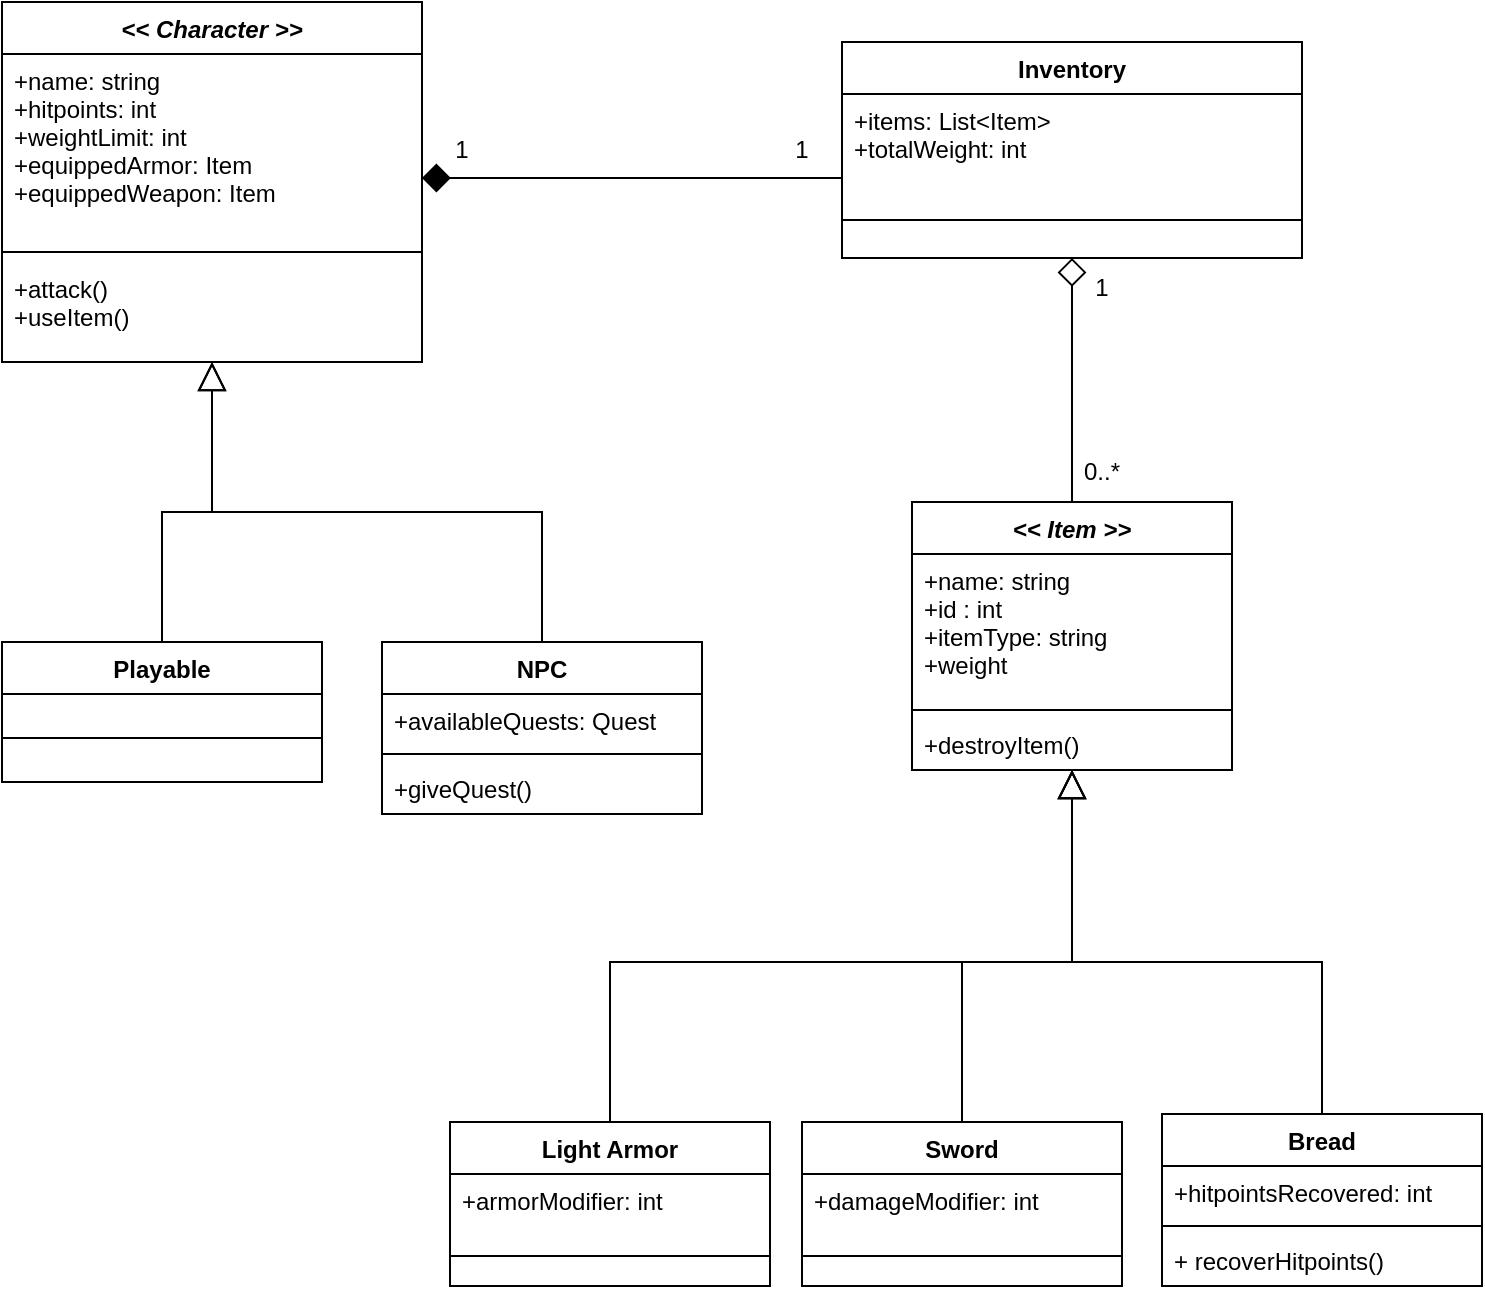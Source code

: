 <mxfile version="17.2.1" type="device"><diagram id="C5RBs43oDa-KdzZeNtuy" name="Page-1"><mxGraphModel dx="1422" dy="794" grid="1" gridSize="10" guides="1" tooltips="1" connect="1" arrows="1" fold="1" page="1" pageScale="1" pageWidth="827" pageHeight="1169" math="0" shadow="0"><root><mxCell id="WIyWlLk6GJQsqaUBKTNV-0"/><mxCell id="WIyWlLk6GJQsqaUBKTNV-1" parent="WIyWlLk6GJQsqaUBKTNV-0"/><mxCell id="SnDmWdBFV7qE9843-qfr-0" value="&lt;&lt; Character &gt;&gt;" style="swimlane;fontStyle=3;align=center;verticalAlign=top;childLayout=stackLayout;horizontal=1;startSize=26;horizontalStack=0;resizeParent=1;resizeParentMax=0;resizeLast=0;collapsible=1;marginBottom=0;" vertex="1" parent="WIyWlLk6GJQsqaUBKTNV-1"><mxGeometry x="30" y="30" width="210" height="180" as="geometry"><mxRectangle x="310" y="40" width="100" height="26" as="alternateBounds"/></mxGeometry></mxCell><mxCell id="SnDmWdBFV7qE9843-qfr-1" value="+name: string&#10;+hitpoints: int&#10;+weightLimit: int&#10;+equippedArmor: Item&#10;+equippedWeapon: Item" style="text;strokeColor=none;fillColor=none;align=left;verticalAlign=top;spacingLeft=4;spacingRight=4;overflow=hidden;rotatable=0;points=[[0,0.5],[1,0.5]];portConstraint=eastwest;" vertex="1" parent="SnDmWdBFV7qE9843-qfr-0"><mxGeometry y="26" width="210" height="94" as="geometry"/></mxCell><mxCell id="SnDmWdBFV7qE9843-qfr-2" value="" style="line;strokeWidth=1;fillColor=none;align=left;verticalAlign=middle;spacingTop=-1;spacingLeft=3;spacingRight=3;rotatable=0;labelPosition=right;points=[];portConstraint=eastwest;" vertex="1" parent="SnDmWdBFV7qE9843-qfr-0"><mxGeometry y="120" width="210" height="10" as="geometry"/></mxCell><mxCell id="SnDmWdBFV7qE9843-qfr-3" value="+attack()&#10;+useItem()" style="text;strokeColor=none;fillColor=none;align=left;verticalAlign=top;spacingLeft=4;spacingRight=4;overflow=hidden;rotatable=0;points=[[0,0.5],[1,0.5]];portConstraint=eastwest;" vertex="1" parent="SnDmWdBFV7qE9843-qfr-0"><mxGeometry y="130" width="210" height="50" as="geometry"/></mxCell><mxCell id="SnDmWdBFV7qE9843-qfr-51" style="edgeStyle=orthogonalEdgeStyle;rounded=0;orthogonalLoop=1;jettySize=auto;html=1;exitX=0.5;exitY=0;exitDx=0;exitDy=0;endArrow=block;endFill=0;endSize=12;strokeWidth=1;" edge="1" parent="WIyWlLk6GJQsqaUBKTNV-1" source="SnDmWdBFV7qE9843-qfr-6" target="SnDmWdBFV7qE9843-qfr-0"><mxGeometry relative="1" as="geometry"/></mxCell><mxCell id="SnDmWdBFV7qE9843-qfr-6" value="Playable" style="swimlane;fontStyle=1;align=center;verticalAlign=top;childLayout=stackLayout;horizontal=1;startSize=26;horizontalStack=0;resizeParent=1;resizeParentMax=0;resizeLast=0;collapsible=1;marginBottom=0;" vertex="1" parent="WIyWlLk6GJQsqaUBKTNV-1"><mxGeometry x="30" y="350" width="160" height="70" as="geometry"/></mxCell><mxCell id="SnDmWdBFV7qE9843-qfr-8" value="" style="line;strokeWidth=1;fillColor=none;align=left;verticalAlign=middle;spacingTop=-1;spacingLeft=3;spacingRight=3;rotatable=0;labelPosition=right;points=[];portConstraint=eastwest;" vertex="1" parent="SnDmWdBFV7qE9843-qfr-6"><mxGeometry y="26" width="160" height="44" as="geometry"/></mxCell><mxCell id="SnDmWdBFV7qE9843-qfr-28" style="edgeStyle=orthogonalEdgeStyle;rounded=0;orthogonalLoop=1;jettySize=auto;html=1;exitX=0.5;exitY=0;exitDx=0;exitDy=0;endArrow=block;endFill=0;strokeWidth=1;endSize=12;enumerate=0;" edge="1" parent="WIyWlLk6GJQsqaUBKTNV-1" source="SnDmWdBFV7qE9843-qfr-10" target="SnDmWdBFV7qE9843-qfr-0"><mxGeometry relative="1" as="geometry"><mxPoint x="160" y="230" as="targetPoint"/></mxGeometry></mxCell><mxCell id="SnDmWdBFV7qE9843-qfr-10" value="NPC" style="swimlane;fontStyle=1;align=center;verticalAlign=top;childLayout=stackLayout;horizontal=1;startSize=26;horizontalStack=0;resizeParent=1;resizeParentMax=0;resizeLast=0;collapsible=1;marginBottom=0;" vertex="1" parent="WIyWlLk6GJQsqaUBKTNV-1"><mxGeometry x="220" y="350" width="160" height="86" as="geometry"/></mxCell><mxCell id="SnDmWdBFV7qE9843-qfr-11" value="+availableQuests: Quest" style="text;strokeColor=none;fillColor=none;align=left;verticalAlign=top;spacingLeft=4;spacingRight=4;overflow=hidden;rotatable=0;points=[[0,0.5],[1,0.5]];portConstraint=eastwest;" vertex="1" parent="SnDmWdBFV7qE9843-qfr-10"><mxGeometry y="26" width="160" height="26" as="geometry"/></mxCell><mxCell id="SnDmWdBFV7qE9843-qfr-12" value="" style="line;strokeWidth=1;fillColor=none;align=left;verticalAlign=middle;spacingTop=-1;spacingLeft=3;spacingRight=3;rotatable=0;labelPosition=right;points=[];portConstraint=eastwest;" vertex="1" parent="SnDmWdBFV7qE9843-qfr-10"><mxGeometry y="52" width="160" height="8" as="geometry"/></mxCell><mxCell id="SnDmWdBFV7qE9843-qfr-13" value="+giveQuest()" style="text;strokeColor=none;fillColor=none;align=left;verticalAlign=top;spacingLeft=4;spacingRight=4;overflow=hidden;rotatable=0;points=[[0,0.5],[1,0.5]];portConstraint=eastwest;" vertex="1" parent="SnDmWdBFV7qE9843-qfr-10"><mxGeometry y="60" width="160" height="26" as="geometry"/></mxCell><mxCell id="SnDmWdBFV7qE9843-qfr-14" value="Inventory" style="swimlane;fontStyle=1;align=center;verticalAlign=top;childLayout=stackLayout;horizontal=1;startSize=26;horizontalStack=0;resizeParent=1;resizeParentMax=0;resizeLast=0;collapsible=1;marginBottom=0;" vertex="1" parent="WIyWlLk6GJQsqaUBKTNV-1"><mxGeometry x="450" y="50" width="230" height="108" as="geometry"/></mxCell><mxCell id="SnDmWdBFV7qE9843-qfr-15" value="+items: List&lt;Item&gt;&#10;+totalWeight: int" style="text;strokeColor=none;fillColor=none;align=left;verticalAlign=top;spacingLeft=4;spacingRight=4;overflow=hidden;rotatable=0;points=[[0,0.5],[1,0.5]];portConstraint=eastwest;" vertex="1" parent="SnDmWdBFV7qE9843-qfr-14"><mxGeometry y="26" width="230" height="44" as="geometry"/></mxCell><mxCell id="SnDmWdBFV7qE9843-qfr-16" value="" style="line;strokeWidth=1;fillColor=none;align=left;verticalAlign=middle;spacingTop=-1;spacingLeft=3;spacingRight=3;rotatable=0;labelPosition=right;points=[];portConstraint=eastwest;" vertex="1" parent="SnDmWdBFV7qE9843-qfr-14"><mxGeometry y="70" width="230" height="38" as="geometry"/></mxCell><mxCell id="SnDmWdBFV7qE9843-qfr-30" style="edgeStyle=orthogonalEdgeStyle;rounded=0;orthogonalLoop=1;jettySize=auto;html=1;exitX=0.5;exitY=0;exitDx=0;exitDy=0;endArrow=diamond;endFill=0;strokeWidth=1;endSize=12;" edge="1" parent="WIyWlLk6GJQsqaUBKTNV-1" source="SnDmWdBFV7qE9843-qfr-18" target="SnDmWdBFV7qE9843-qfr-14"><mxGeometry relative="1" as="geometry"/></mxCell><mxCell id="SnDmWdBFV7qE9843-qfr-18" value="&lt;&lt; Item &gt;&gt;" style="swimlane;fontStyle=3;align=center;verticalAlign=top;childLayout=stackLayout;horizontal=1;startSize=26;horizontalStack=0;resizeParent=1;resizeParentMax=0;resizeLast=0;collapsible=1;marginBottom=0;" vertex="1" parent="WIyWlLk6GJQsqaUBKTNV-1"><mxGeometry x="485" y="280" width="160" height="134" as="geometry"/></mxCell><mxCell id="SnDmWdBFV7qE9843-qfr-19" value="+name: string&#10;+id : int&#10;+itemType: string&#10;+weight" style="text;strokeColor=none;fillColor=none;align=left;verticalAlign=top;spacingLeft=4;spacingRight=4;overflow=hidden;rotatable=0;points=[[0,0.5],[1,0.5]];portConstraint=eastwest;" vertex="1" parent="SnDmWdBFV7qE9843-qfr-18"><mxGeometry y="26" width="160" height="74" as="geometry"/></mxCell><mxCell id="SnDmWdBFV7qE9843-qfr-20" value="" style="line;strokeWidth=1;fillColor=none;align=left;verticalAlign=middle;spacingTop=-1;spacingLeft=3;spacingRight=3;rotatable=0;labelPosition=right;points=[];portConstraint=eastwest;" vertex="1" parent="SnDmWdBFV7qE9843-qfr-18"><mxGeometry y="100" width="160" height="8" as="geometry"/></mxCell><mxCell id="SnDmWdBFV7qE9843-qfr-21" value="+destroyItem()" style="text;strokeColor=none;fillColor=none;align=left;verticalAlign=top;spacingLeft=4;spacingRight=4;overflow=hidden;rotatable=0;points=[[0,0.5],[1,0.5]];portConstraint=eastwest;" vertex="1" parent="SnDmWdBFV7qE9843-qfr-18"><mxGeometry y="108" width="160" height="26" as="geometry"/></mxCell><mxCell id="SnDmWdBFV7qE9843-qfr-29" style="edgeStyle=orthogonalEdgeStyle;rounded=0;orthogonalLoop=1;jettySize=auto;html=1;exitX=0;exitY=0.5;exitDx=0;exitDy=0;endArrow=diamond;endFill=1;endSize=12;" edge="1" parent="WIyWlLk6GJQsqaUBKTNV-1" source="SnDmWdBFV7qE9843-qfr-15" target="SnDmWdBFV7qE9843-qfr-0"><mxGeometry relative="1" as="geometry"><Array as="points"><mxPoint x="300" y="118"/><mxPoint x="300" y="118"/></Array></mxGeometry></mxCell><mxCell id="SnDmWdBFV7qE9843-qfr-48" style="edgeStyle=orthogonalEdgeStyle;rounded=0;orthogonalLoop=1;jettySize=auto;html=1;exitX=0.5;exitY=0;exitDx=0;exitDy=0;endArrow=block;endFill=0;endSize=12;strokeWidth=1;" edge="1" parent="WIyWlLk6GJQsqaUBKTNV-1" source="SnDmWdBFV7qE9843-qfr-32" target="SnDmWdBFV7qE9843-qfr-18"><mxGeometry relative="1" as="geometry"><Array as="points"><mxPoint x="334" y="510"/><mxPoint x="565" y="510"/></Array></mxGeometry></mxCell><mxCell id="SnDmWdBFV7qE9843-qfr-32" value="Light Armor" style="swimlane;fontStyle=1;align=center;verticalAlign=top;childLayout=stackLayout;horizontal=1;startSize=26;horizontalStack=0;resizeParent=1;resizeParentMax=0;resizeLast=0;collapsible=1;marginBottom=0;" vertex="1" parent="WIyWlLk6GJQsqaUBKTNV-1"><mxGeometry x="254" y="590" width="160" height="82" as="geometry"/></mxCell><mxCell id="SnDmWdBFV7qE9843-qfr-33" value="+armorModifier: int" style="text;strokeColor=none;fillColor=none;align=left;verticalAlign=top;spacingLeft=4;spacingRight=4;overflow=hidden;rotatable=0;points=[[0,0.5],[1,0.5]];portConstraint=eastwest;" vertex="1" parent="SnDmWdBFV7qE9843-qfr-32"><mxGeometry y="26" width="160" height="26" as="geometry"/></mxCell><mxCell id="SnDmWdBFV7qE9843-qfr-34" value="" style="line;strokeWidth=1;fillColor=none;align=left;verticalAlign=middle;spacingTop=-1;spacingLeft=3;spacingRight=3;rotatable=0;labelPosition=right;points=[];portConstraint=eastwest;" vertex="1" parent="SnDmWdBFV7qE9843-qfr-32"><mxGeometry y="52" width="160" height="30" as="geometry"/></mxCell><mxCell id="SnDmWdBFV7qE9843-qfr-49" style="edgeStyle=orthogonalEdgeStyle;rounded=0;orthogonalLoop=1;jettySize=auto;html=1;exitX=0.5;exitY=0;exitDx=0;exitDy=0;endArrow=block;endFill=0;endSize=12;strokeWidth=1;" edge="1" parent="WIyWlLk6GJQsqaUBKTNV-1" source="SnDmWdBFV7qE9843-qfr-36" target="SnDmWdBFV7qE9843-qfr-18"><mxGeometry relative="1" as="geometry"><Array as="points"><mxPoint x="510" y="510"/><mxPoint x="565" y="510"/></Array></mxGeometry></mxCell><mxCell id="SnDmWdBFV7qE9843-qfr-36" value="Sword" style="swimlane;fontStyle=1;align=center;verticalAlign=top;childLayout=stackLayout;horizontal=1;startSize=26;horizontalStack=0;resizeParent=1;resizeParentMax=0;resizeLast=0;collapsible=1;marginBottom=0;" vertex="1" parent="WIyWlLk6GJQsqaUBKTNV-1"><mxGeometry x="430" y="590" width="160" height="82" as="geometry"/></mxCell><mxCell id="SnDmWdBFV7qE9843-qfr-37" value="+damageModifier: int" style="text;strokeColor=none;fillColor=none;align=left;verticalAlign=top;spacingLeft=4;spacingRight=4;overflow=hidden;rotatable=0;points=[[0,0.5],[1,0.5]];portConstraint=eastwest;" vertex="1" parent="SnDmWdBFV7qE9843-qfr-36"><mxGeometry y="26" width="160" height="26" as="geometry"/></mxCell><mxCell id="SnDmWdBFV7qE9843-qfr-38" value="" style="line;strokeWidth=1;fillColor=none;align=left;verticalAlign=middle;spacingTop=-1;spacingLeft=3;spacingRight=3;rotatable=0;labelPosition=right;points=[];portConstraint=eastwest;" vertex="1" parent="SnDmWdBFV7qE9843-qfr-36"><mxGeometry y="52" width="160" height="30" as="geometry"/></mxCell><mxCell id="SnDmWdBFV7qE9843-qfr-50" style="edgeStyle=orthogonalEdgeStyle;rounded=0;orthogonalLoop=1;jettySize=auto;html=1;exitX=0.5;exitY=0;exitDx=0;exitDy=0;endArrow=block;endFill=0;endSize=12;strokeWidth=1;" edge="1" parent="WIyWlLk6GJQsqaUBKTNV-1" source="SnDmWdBFV7qE9843-qfr-44" target="SnDmWdBFV7qE9843-qfr-18"><mxGeometry relative="1" as="geometry"><Array as="points"><mxPoint x="690" y="510"/><mxPoint x="565" y="510"/></Array></mxGeometry></mxCell><mxCell id="SnDmWdBFV7qE9843-qfr-44" value="Bread" style="swimlane;fontStyle=1;align=center;verticalAlign=top;childLayout=stackLayout;horizontal=1;startSize=26;horizontalStack=0;resizeParent=1;resizeParentMax=0;resizeLast=0;collapsible=1;marginBottom=0;" vertex="1" parent="WIyWlLk6GJQsqaUBKTNV-1"><mxGeometry x="610" y="586" width="160" height="86" as="geometry"/></mxCell><mxCell id="SnDmWdBFV7qE9843-qfr-45" value="+hitpointsRecovered: int" style="text;strokeColor=none;fillColor=none;align=left;verticalAlign=top;spacingLeft=4;spacingRight=4;overflow=hidden;rotatable=0;points=[[0,0.5],[1,0.5]];portConstraint=eastwest;" vertex="1" parent="SnDmWdBFV7qE9843-qfr-44"><mxGeometry y="26" width="160" height="26" as="geometry"/></mxCell><mxCell id="SnDmWdBFV7qE9843-qfr-46" value="" style="line;strokeWidth=1;fillColor=none;align=left;verticalAlign=middle;spacingTop=-1;spacingLeft=3;spacingRight=3;rotatable=0;labelPosition=right;points=[];portConstraint=eastwest;" vertex="1" parent="SnDmWdBFV7qE9843-qfr-44"><mxGeometry y="52" width="160" height="8" as="geometry"/></mxCell><mxCell id="SnDmWdBFV7qE9843-qfr-47" value="+ recoverHitpoints()" style="text;strokeColor=none;fillColor=none;align=left;verticalAlign=top;spacingLeft=4;spacingRight=4;overflow=hidden;rotatable=0;points=[[0,0.5],[1,0.5]];portConstraint=eastwest;" vertex="1" parent="SnDmWdBFV7qE9843-qfr-44"><mxGeometry y="60" width="160" height="26" as="geometry"/></mxCell><mxCell id="SnDmWdBFV7qE9843-qfr-52" value="1" style="text;html=1;strokeColor=none;fillColor=none;align=center;verticalAlign=middle;whiteSpace=wrap;rounded=0;" vertex="1" parent="WIyWlLk6GJQsqaUBKTNV-1"><mxGeometry x="400" y="89" width="60" height="30" as="geometry"/></mxCell><mxCell id="SnDmWdBFV7qE9843-qfr-53" value="1" style="text;html=1;strokeColor=none;fillColor=none;align=center;verticalAlign=middle;whiteSpace=wrap;rounded=0;" vertex="1" parent="WIyWlLk6GJQsqaUBKTNV-1"><mxGeometry x="230" y="89" width="60" height="30" as="geometry"/></mxCell><mxCell id="SnDmWdBFV7qE9843-qfr-54" value="0..*" style="text;html=1;strokeColor=none;fillColor=none;align=center;verticalAlign=middle;whiteSpace=wrap;rounded=0;" vertex="1" parent="WIyWlLk6GJQsqaUBKTNV-1"><mxGeometry x="550" y="250" width="60" height="30" as="geometry"/></mxCell><mxCell id="SnDmWdBFV7qE9843-qfr-57" value="1" style="text;html=1;strokeColor=none;fillColor=none;align=center;verticalAlign=middle;whiteSpace=wrap;rounded=0;" vertex="1" parent="WIyWlLk6GJQsqaUBKTNV-1"><mxGeometry x="550" y="158" width="60" height="30" as="geometry"/></mxCell></root></mxGraphModel></diagram></mxfile>